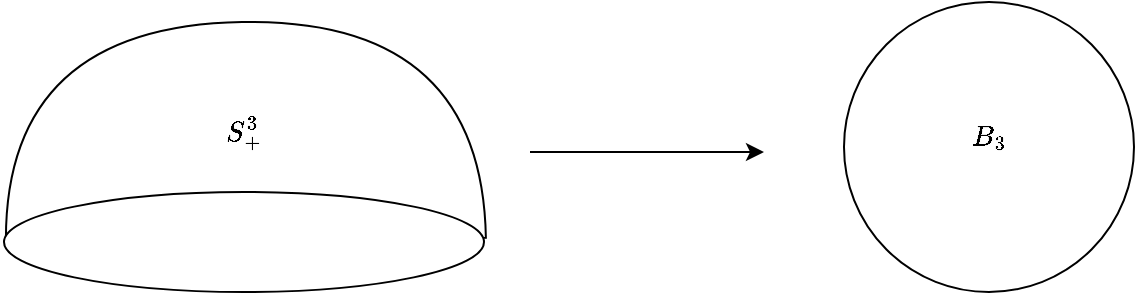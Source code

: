 <mxfile version="12.1.7" type="device" pages="1"><diagram id="9rYfslju-ka6tm4yN73t" name="Page-1"><mxGraphModel dx="1092" dy="738" grid="1" gridSize="10" guides="1" tooltips="1" connect="1" arrows="1" fold="1" page="1" pageScale="1" pageWidth="827" pageHeight="1169" math="1" shadow="0"><root><mxCell id="0"/><mxCell id="1" parent="0"/><mxCell id="HIkL24ccmAniqPfv4Ujn-2" value="" style="shape=or;whiteSpace=wrap;html=1;rotation=-91;fillColor=none;" vertex="1" parent="1"><mxGeometry x="165" y="30" width="110" height="240" as="geometry"/></mxCell><mxCell id="HIkL24ccmAniqPfv4Ujn-1" value="" style="ellipse;whiteSpace=wrap;html=1;" vertex="1" parent="1"><mxGeometry x="100" y="180" width="240" height="50" as="geometry"/></mxCell><mxCell id="HIkL24ccmAniqPfv4Ujn-3" value="$$ S^ 3 _+ $$" style="text;html=1;strokeColor=none;fillColor=none;align=center;verticalAlign=middle;whiteSpace=wrap;rounded=0;" vertex="1" parent="1"><mxGeometry x="180" y="125" width="80" height="50" as="geometry"/></mxCell><mxCell id="HIkL24ccmAniqPfv4Ujn-4" value="" style="endArrow=classic;html=1;" edge="1" parent="1"><mxGeometry width="50" height="50" relative="1" as="geometry"><mxPoint x="363" y="160" as="sourcePoint"/><mxPoint x="480" y="160" as="targetPoint"/></mxGeometry></mxCell><mxCell id="HIkL24ccmAniqPfv4Ujn-5" value="" style="ellipse;whiteSpace=wrap;html=1;aspect=fixed;fillColor=none;" vertex="1" parent="1"><mxGeometry x="520" y="85" width="145" height="145" as="geometry"/></mxCell><mxCell id="HIkL24ccmAniqPfv4Ujn-6" value="$$ B_3 $$&lt;br&gt;" style="text;html=1;strokeColor=none;fillColor=none;align=center;verticalAlign=middle;whiteSpace=wrap;rounded=0;" vertex="1" parent="1"><mxGeometry x="572.5" y="150" width="40" height="20" as="geometry"/></mxCell></root></mxGraphModel></diagram></mxfile>